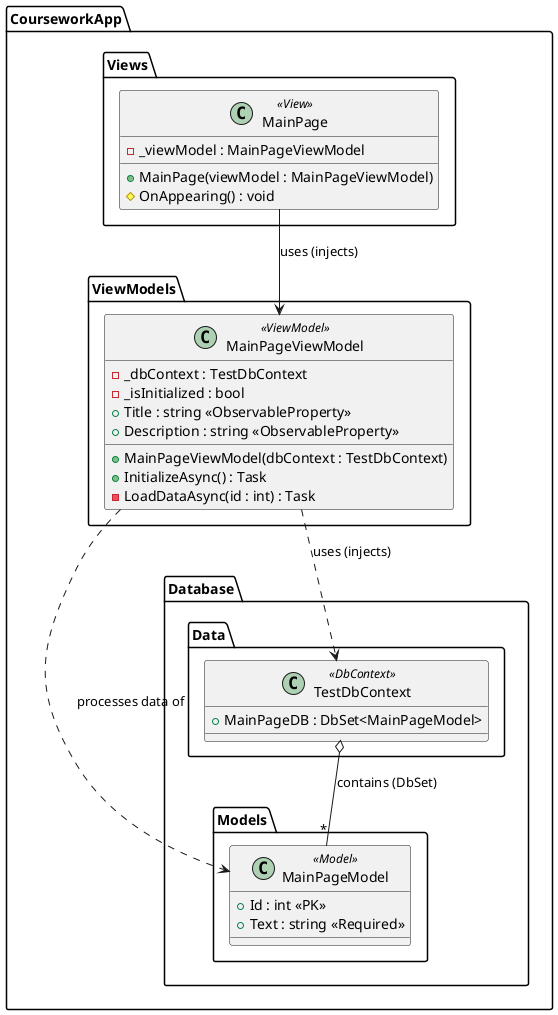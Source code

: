 @startuml MainPage Structure

namespace CourseworkApp.Views {
    class MainPage <<View>> {
        - _viewModel : MainPageViewModel
        + MainPage(viewModel : MainPageViewModel)
        # OnAppearing() : void
    }
}

namespace CourseworkApp.ViewModels {
    class MainPageViewModel <<ViewModel>> {
        - _dbContext : TestDbContext
        - _isInitialized : bool
        + Title : string <<ObservableProperty>>
        + Description : string <<ObservableProperty>>
        + MainPageViewModel(dbContext : TestDbContext)
        + InitializeAsync() : Task
        - LoadDataAsync(id : int) : Task
    }
}

namespace CourseworkApp.Database.Models {

    class MainPageModel <<Model>> {
        + Id : int <<PK>>
        + Text : string <<Required>>
    }
}

namespace CourseworkApp.Database.Data {
    class TestDbContext <<DbContext>> {
        + MainPageDB : DbSet<MainPageModel>
        ' Other DbSets would go here...
    }
}


' --- Relationships within the application ---
CourseworkApp.Views.MainPage --> CourseworkApp.ViewModels.MainPageViewModel : "uses (injects)"
CourseworkApp.ViewModels.MainPageViewModel ..> CourseworkApp.Database.Data.TestDbContext : "uses (injects)"

CourseworkApp.ViewModels.MainPageViewModel ..> CourseworkApp.Database.Models.MainPageModel : "processes data of "

CourseworkApp.Database.Data.TestDbContext o-- "*" CourseworkApp.Database.Models.MainPageModel : "contains (DbSet)"

@enduml